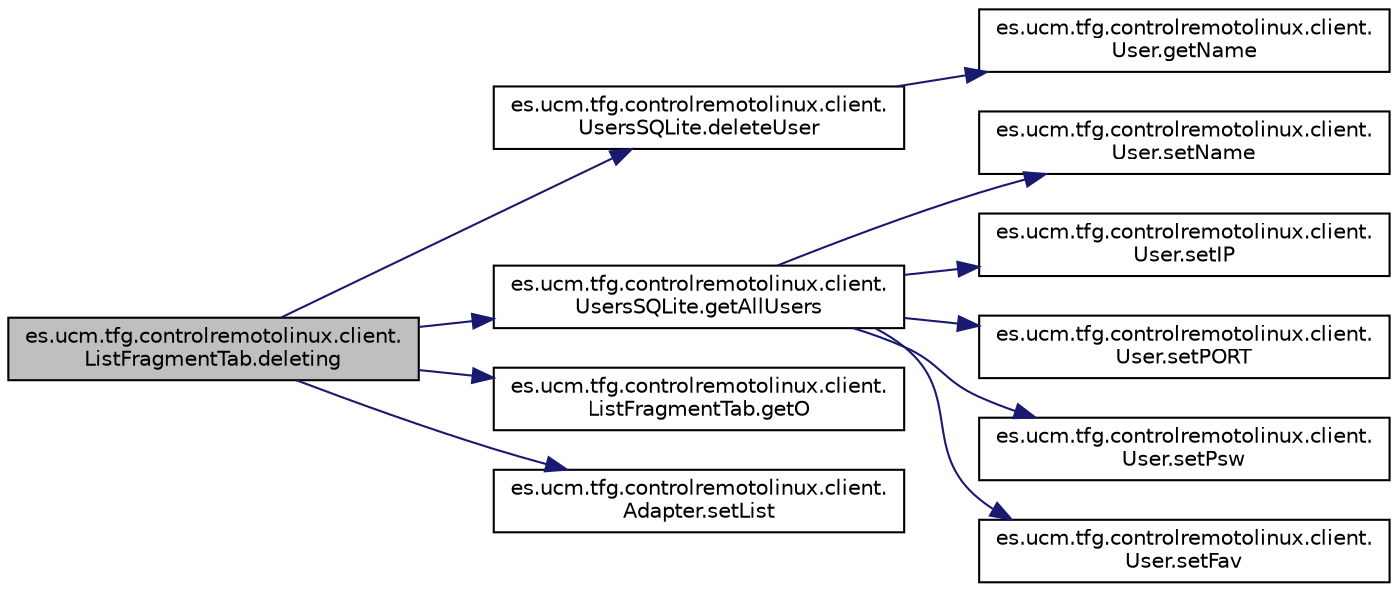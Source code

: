 digraph "es.ucm.tfg.controlremotolinux.client.ListFragmentTab.deleting"
{
  edge [fontname="Helvetica",fontsize="10",labelfontname="Helvetica",labelfontsize="10"];
  node [fontname="Helvetica",fontsize="10",shape=record];
  rankdir="LR";
  Node1 [label="es.ucm.tfg.controlremotolinux.client.\lListFragmentTab.deleting",height=0.2,width=0.4,color="black", fillcolor="grey75", style="filled" fontcolor="black"];
  Node1 -> Node2 [color="midnightblue",fontsize="10",style="solid"];
  Node2 [label="es.ucm.tfg.controlremotolinux.client.\lUsersSQLite.deleteUser",height=0.2,width=0.4,color="black", fillcolor="white", style="filled",URL="$classes_1_1ucm_1_1tfg_1_1controlremotolinux_1_1client_1_1UsersSQLite.html#aaf00cb0fce468a22221c106e83a21122",tooltip="Se elimina un usuario indicado."];
  Node2 -> Node3 [color="midnightblue",fontsize="10",style="solid"];
  Node3 [label="es.ucm.tfg.controlremotolinux.client.\lUser.getName",height=0.2,width=0.4,color="black", fillcolor="white", style="filled",URL="$classes_1_1ucm_1_1tfg_1_1controlremotolinux_1_1client_1_1User.html#a9a224b1386a94768f5fcecd2808a9233"];
  Node1 -> Node4 [color="midnightblue",fontsize="10",style="solid"];
  Node4 [label="es.ucm.tfg.controlremotolinux.client.\lUsersSQLite.getAllUsers",height=0.2,width=0.4,color="black", fillcolor="white", style="filled",URL="$classes_1_1ucm_1_1tfg_1_1controlremotolinux_1_1client_1_1UsersSQLite.html#a167e2376adccdcf117feae059fa3851e",tooltip="Recoge todos los usuarios."];
  Node4 -> Node5 [color="midnightblue",fontsize="10",style="solid"];
  Node5 [label="es.ucm.tfg.controlremotolinux.client.\lUser.setName",height=0.2,width=0.4,color="black", fillcolor="white", style="filled",URL="$classes_1_1ucm_1_1tfg_1_1controlremotolinux_1_1client_1_1User.html#a04b6ccccd257a018e4653abe8dcfe8f0"];
  Node4 -> Node6 [color="midnightblue",fontsize="10",style="solid"];
  Node6 [label="es.ucm.tfg.controlremotolinux.client.\lUser.setIP",height=0.2,width=0.4,color="black", fillcolor="white", style="filled",URL="$classes_1_1ucm_1_1tfg_1_1controlremotolinux_1_1client_1_1User.html#a048d764f8e48e5da2e5854ce6e581039"];
  Node4 -> Node7 [color="midnightblue",fontsize="10",style="solid"];
  Node7 [label="es.ucm.tfg.controlremotolinux.client.\lUser.setPORT",height=0.2,width=0.4,color="black", fillcolor="white", style="filled",URL="$classes_1_1ucm_1_1tfg_1_1controlremotolinux_1_1client_1_1User.html#a2065f92ca08806ee17eb04ea24a2333c"];
  Node4 -> Node8 [color="midnightblue",fontsize="10",style="solid"];
  Node8 [label="es.ucm.tfg.controlremotolinux.client.\lUser.setPsw",height=0.2,width=0.4,color="black", fillcolor="white", style="filled",URL="$classes_1_1ucm_1_1tfg_1_1controlremotolinux_1_1client_1_1User.html#a0dc5be2520f53aa34ee95e3ce4b5097b"];
  Node4 -> Node9 [color="midnightblue",fontsize="10",style="solid"];
  Node9 [label="es.ucm.tfg.controlremotolinux.client.\lUser.setFav",height=0.2,width=0.4,color="black", fillcolor="white", style="filled",URL="$classes_1_1ucm_1_1tfg_1_1controlremotolinux_1_1client_1_1User.html#a90d3c37dcec6ebc1bae029367d73f101"];
  Node1 -> Node10 [color="midnightblue",fontsize="10",style="solid"];
  Node10 [label="es.ucm.tfg.controlremotolinux.client.\lListFragmentTab.getO",height=0.2,width=0.4,color="black", fillcolor="white", style="filled",URL="$classes_1_1ucm_1_1tfg_1_1controlremotolinux_1_1client_1_1ListFragmentTab.html#a5d53400b9ad42079257208e62d9b999a"];
  Node1 -> Node11 [color="midnightblue",fontsize="10",style="solid"];
  Node11 [label="es.ucm.tfg.controlremotolinux.client.\lAdapter.setList",height=0.2,width=0.4,color="black", fillcolor="white", style="filled",URL="$classes_1_1ucm_1_1tfg_1_1controlremotolinux_1_1client_1_1Adapter.html#a0b0bfc3e66a08775d8440972626d02b7"];
}
